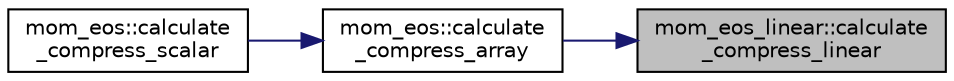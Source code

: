 digraph "mom_eos_linear::calculate_compress_linear"
{
 // INTERACTIVE_SVG=YES
 // LATEX_PDF_SIZE
  edge [fontname="Helvetica",fontsize="10",labelfontname="Helvetica",labelfontsize="10"];
  node [fontname="Helvetica",fontsize="10",shape=record];
  rankdir="RL";
  Node1 [label="mom_eos_linear::calculate\l_compress_linear",height=0.2,width=0.4,color="black", fillcolor="grey75", style="filled", fontcolor="black",tooltip="This subroutine computes the in situ density of sea water (rho) and the compressibility (drho/dp == C..."];
  Node1 -> Node2 [dir="back",color="midnightblue",fontsize="10",style="solid",fontname="Helvetica"];
  Node2 [label="mom_eos::calculate\l_compress_array",height=0.2,width=0.4,color="black", fillcolor="white", style="filled",URL="$namespacemom__eos.html#a5f971080e0f12a9c171738cd8800c71b",tooltip="Calls the appropriate subroutine to calculate the density and compressibility for 1-D array inputs."];
  Node2 -> Node3 [dir="back",color="midnightblue",fontsize="10",style="solid",fontname="Helvetica"];
  Node3 [label="mom_eos::calculate\l_compress_scalar",height=0.2,width=0.4,color="black", fillcolor="white", style="filled",URL="$namespacemom__eos.html#ad0986d800c26414dbd19d2b3a541e613",tooltip="Calculate density and compressibility for a scalar. This just promotes the scalar to an array with a ..."];
}
